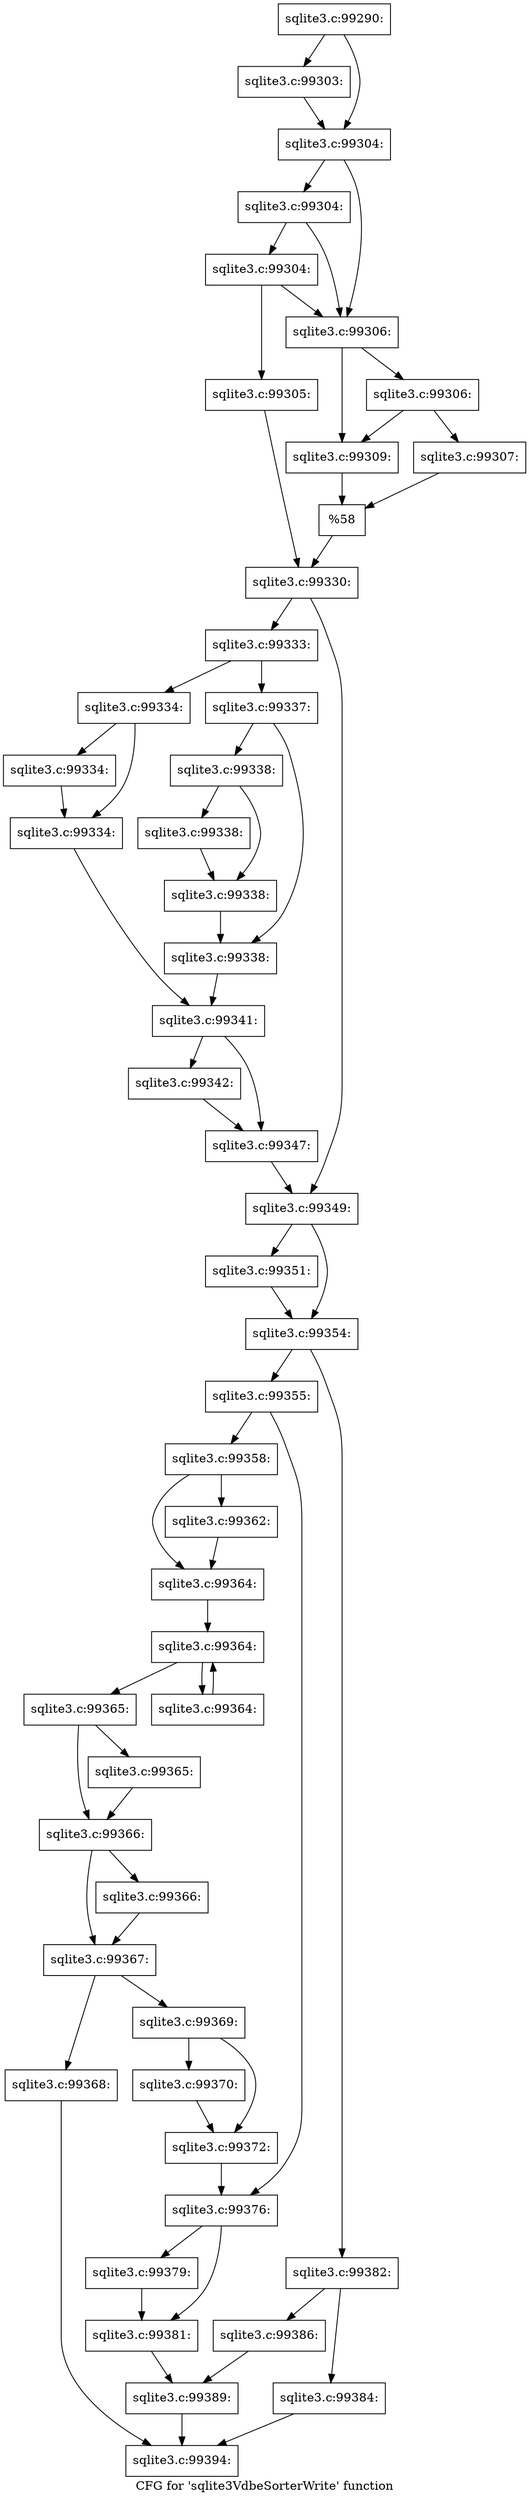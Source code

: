 digraph "CFG for 'sqlite3VdbeSorterWrite' function" {
	label="CFG for 'sqlite3VdbeSorterWrite' function";

	Node0x55c0f7862120 [shape=record,label="{sqlite3.c:99290:}"];
	Node0x55c0f7862120 -> Node0x55c0f7871e50;
	Node0x55c0f7862120 -> Node0x55c0f7871ea0;
	Node0x55c0f7871e50 [shape=record,label="{sqlite3.c:99303:}"];
	Node0x55c0f7871e50 -> Node0x55c0f7871ea0;
	Node0x55c0f7871ea0 [shape=record,label="{sqlite3.c:99304:}"];
	Node0x55c0f7871ea0 -> Node0x55c0f7872610;
	Node0x55c0f7871ea0 -> Node0x55c0f7872540;
	Node0x55c0f7872610 [shape=record,label="{sqlite3.c:99304:}"];
	Node0x55c0f7872610 -> Node0x55c0f7872590;
	Node0x55c0f7872610 -> Node0x55c0f7872540;
	Node0x55c0f7872590 [shape=record,label="{sqlite3.c:99304:}"];
	Node0x55c0f7872590 -> Node0x55c0f78724a0;
	Node0x55c0f7872590 -> Node0x55c0f7872540;
	Node0x55c0f78724a0 [shape=record,label="{sqlite3.c:99305:}"];
	Node0x55c0f78724a0 -> Node0x55c0f78724f0;
	Node0x55c0f7872540 [shape=record,label="{sqlite3.c:99306:}"];
	Node0x55c0f7872540 -> Node0x55c0f7873480;
	Node0x55c0f7872540 -> Node0x55c0f7873430;
	Node0x55c0f7873480 [shape=record,label="{sqlite3.c:99306:}"];
	Node0x55c0f7873480 -> Node0x55c0f7873390;
	Node0x55c0f7873480 -> Node0x55c0f7873430;
	Node0x55c0f7873390 [shape=record,label="{sqlite3.c:99307:}"];
	Node0x55c0f7873390 -> Node0x55c0f78733e0;
	Node0x55c0f7873430 [shape=record,label="{sqlite3.c:99309:}"];
	Node0x55c0f7873430 -> Node0x55c0f78733e0;
	Node0x55c0f78733e0 [shape=record,label="{%58}"];
	Node0x55c0f78733e0 -> Node0x55c0f78724f0;
	Node0x55c0f78724f0 [shape=record,label="{sqlite3.c:99330:}"];
	Node0x55c0f78724f0 -> Node0x55c0f78750f0;
	Node0x55c0f78724f0 -> Node0x55c0f7875140;
	Node0x55c0f78750f0 [shape=record,label="{sqlite3.c:99333:}"];
	Node0x55c0f78750f0 -> Node0x55c0f78755e0;
	Node0x55c0f78750f0 -> Node0x55c0f7875680;
	Node0x55c0f78755e0 [shape=record,label="{sqlite3.c:99334:}"];
	Node0x55c0f78755e0 -> Node0x55c0f82c6a00;
	Node0x55c0f78755e0 -> Node0x55c0f82c69b0;
	Node0x55c0f82c6a00 [shape=record,label="{sqlite3.c:99334:}"];
	Node0x55c0f82c6a00 -> Node0x55c0f82c69b0;
	Node0x55c0f82c69b0 [shape=record,label="{sqlite3.c:99334:}"];
	Node0x55c0f82c69b0 -> Node0x55c0f7875630;
	Node0x55c0f7875680 [shape=record,label="{sqlite3.c:99337:}"];
	Node0x55c0f7875680 -> Node0x55c0f82c7830;
	Node0x55c0f7875680 -> Node0x55c0f82c7880;
	Node0x55c0f82c7880 [shape=record,label="{sqlite3.c:99338:}"];
	Node0x55c0f82c7880 -> Node0x55c0f82c8100;
	Node0x55c0f82c7880 -> Node0x55c0f82c80b0;
	Node0x55c0f82c8100 [shape=record,label="{sqlite3.c:99338:}"];
	Node0x55c0f82c8100 -> Node0x55c0f82c80b0;
	Node0x55c0f82c80b0 [shape=record,label="{sqlite3.c:99338:}"];
	Node0x55c0f82c80b0 -> Node0x55c0f82c7830;
	Node0x55c0f82c7830 [shape=record,label="{sqlite3.c:99338:}"];
	Node0x55c0f82c7830 -> Node0x55c0f7875630;
	Node0x55c0f7875630 [shape=record,label="{sqlite3.c:99341:}"];
	Node0x55c0f7875630 -> Node0x55c0f53549d0;
	Node0x55c0f7875630 -> Node0x55c0f82c8eb0;
	Node0x55c0f53549d0 [shape=record,label="{sqlite3.c:99342:}"];
	Node0x55c0f53549d0 -> Node0x55c0f82c8eb0;
	Node0x55c0f82c8eb0 [shape=record,label="{sqlite3.c:99347:}"];
	Node0x55c0f82c8eb0 -> Node0x55c0f7875140;
	Node0x55c0f7875140 [shape=record,label="{sqlite3.c:99349:}"];
	Node0x55c0f7875140 -> Node0x55c0f82ca010;
	Node0x55c0f7875140 -> Node0x55c0f82ca060;
	Node0x55c0f82ca010 [shape=record,label="{sqlite3.c:99351:}"];
	Node0x55c0f82ca010 -> Node0x55c0f82ca060;
	Node0x55c0f82ca060 [shape=record,label="{sqlite3.c:99354:}"];
	Node0x55c0f82ca060 -> Node0x55c0f82ca9c0;
	Node0x55c0f82ca060 -> Node0x55c0f82caa60;
	Node0x55c0f82ca9c0 [shape=record,label="{sqlite3.c:99355:}"];
	Node0x55c0f82ca9c0 -> Node0x55c0f82cb6d0;
	Node0x55c0f82ca9c0 -> Node0x55c0f82cb720;
	Node0x55c0f82cb6d0 [shape=record,label="{sqlite3.c:99358:}"];
	Node0x55c0f82cb6d0 -> Node0x55c0f82cca70;
	Node0x55c0f82cb6d0 -> Node0x55c0f82ccac0;
	Node0x55c0f82cca70 [shape=record,label="{sqlite3.c:99362:}"];
	Node0x55c0f82cca70 -> Node0x55c0f82ccac0;
	Node0x55c0f82ccac0 [shape=record,label="{sqlite3.c:99364:}"];
	Node0x55c0f82ccac0 -> Node0x55c0f82cda60;
	Node0x55c0f82cda60 [shape=record,label="{sqlite3.c:99364:}"];
	Node0x55c0f82cda60 -> Node0x55c0f82cdef0;
	Node0x55c0f82cda60 -> Node0x55c0f82cdbc0;
	Node0x55c0f82cdef0 [shape=record,label="{sqlite3.c:99364:}"];
	Node0x55c0f82cdef0 -> Node0x55c0f82cda60;
	Node0x55c0f82cdbc0 [shape=record,label="{sqlite3.c:99365:}"];
	Node0x55c0f82cdbc0 -> Node0x55c0f82ce420;
	Node0x55c0f82cdbc0 -> Node0x55c0f82ce470;
	Node0x55c0f82ce420 [shape=record,label="{sqlite3.c:99365:}"];
	Node0x55c0f82ce420 -> Node0x55c0f82ce470;
	Node0x55c0f82ce470 [shape=record,label="{sqlite3.c:99366:}"];
	Node0x55c0f82ce470 -> Node0x55c0f82ced70;
	Node0x55c0f82ce470 -> Node0x55c0f82cedc0;
	Node0x55c0f82ced70 [shape=record,label="{sqlite3.c:99366:}"];
	Node0x55c0f82ced70 -> Node0x55c0f82cedc0;
	Node0x55c0f82cedc0 [shape=record,label="{sqlite3.c:99367:}"];
	Node0x55c0f82cedc0 -> Node0x55c0f82cfa30;
	Node0x55c0f82cedc0 -> Node0x55c0f82cf9e0;
	Node0x55c0f82cf9e0 [shape=record,label="{sqlite3.c:99368:}"];
	Node0x55c0f82cf9e0 -> Node0x55c0f7869c50;
	Node0x55c0f82cfa30 [shape=record,label="{sqlite3.c:99369:}"];
	Node0x55c0f82cfa30 -> Node0x55c0f82cfe90;
	Node0x55c0f82cfa30 -> Node0x55c0f82cfee0;
	Node0x55c0f82cfe90 [shape=record,label="{sqlite3.c:99370:}"];
	Node0x55c0f82cfe90 -> Node0x55c0f82cfee0;
	Node0x55c0f82cfee0 [shape=record,label="{sqlite3.c:99372:}"];
	Node0x55c0f82cfee0 -> Node0x55c0f82cb720;
	Node0x55c0f82cb720 [shape=record,label="{sqlite3.c:99376:}"];
	Node0x55c0f82cb720 -> Node0x55c0f82d1ef0;
	Node0x55c0f82cb720 -> Node0x55c0f82d1f40;
	Node0x55c0f82d1ef0 [shape=record,label="{sqlite3.c:99379:}"];
	Node0x55c0f82d1ef0 -> Node0x55c0f82d1f40;
	Node0x55c0f82d1f40 [shape=record,label="{sqlite3.c:99381:}"];
	Node0x55c0f82d1f40 -> Node0x55c0f82caa10;
	Node0x55c0f82caa60 [shape=record,label="{sqlite3.c:99382:}"];
	Node0x55c0f82caa60 -> Node0x55c0f82d3690;
	Node0x55c0f82caa60 -> Node0x55c0f82d36e0;
	Node0x55c0f82d3690 [shape=record,label="{sqlite3.c:99384:}"];
	Node0x55c0f82d3690 -> Node0x55c0f7869c50;
	Node0x55c0f82d36e0 [shape=record,label="{sqlite3.c:99386:}"];
	Node0x55c0f82d36e0 -> Node0x55c0f82caa10;
	Node0x55c0f82caa10 [shape=record,label="{sqlite3.c:99389:}"];
	Node0x55c0f82caa10 -> Node0x55c0f7869c50;
	Node0x55c0f7869c50 [shape=record,label="{sqlite3.c:99394:}"];
}
